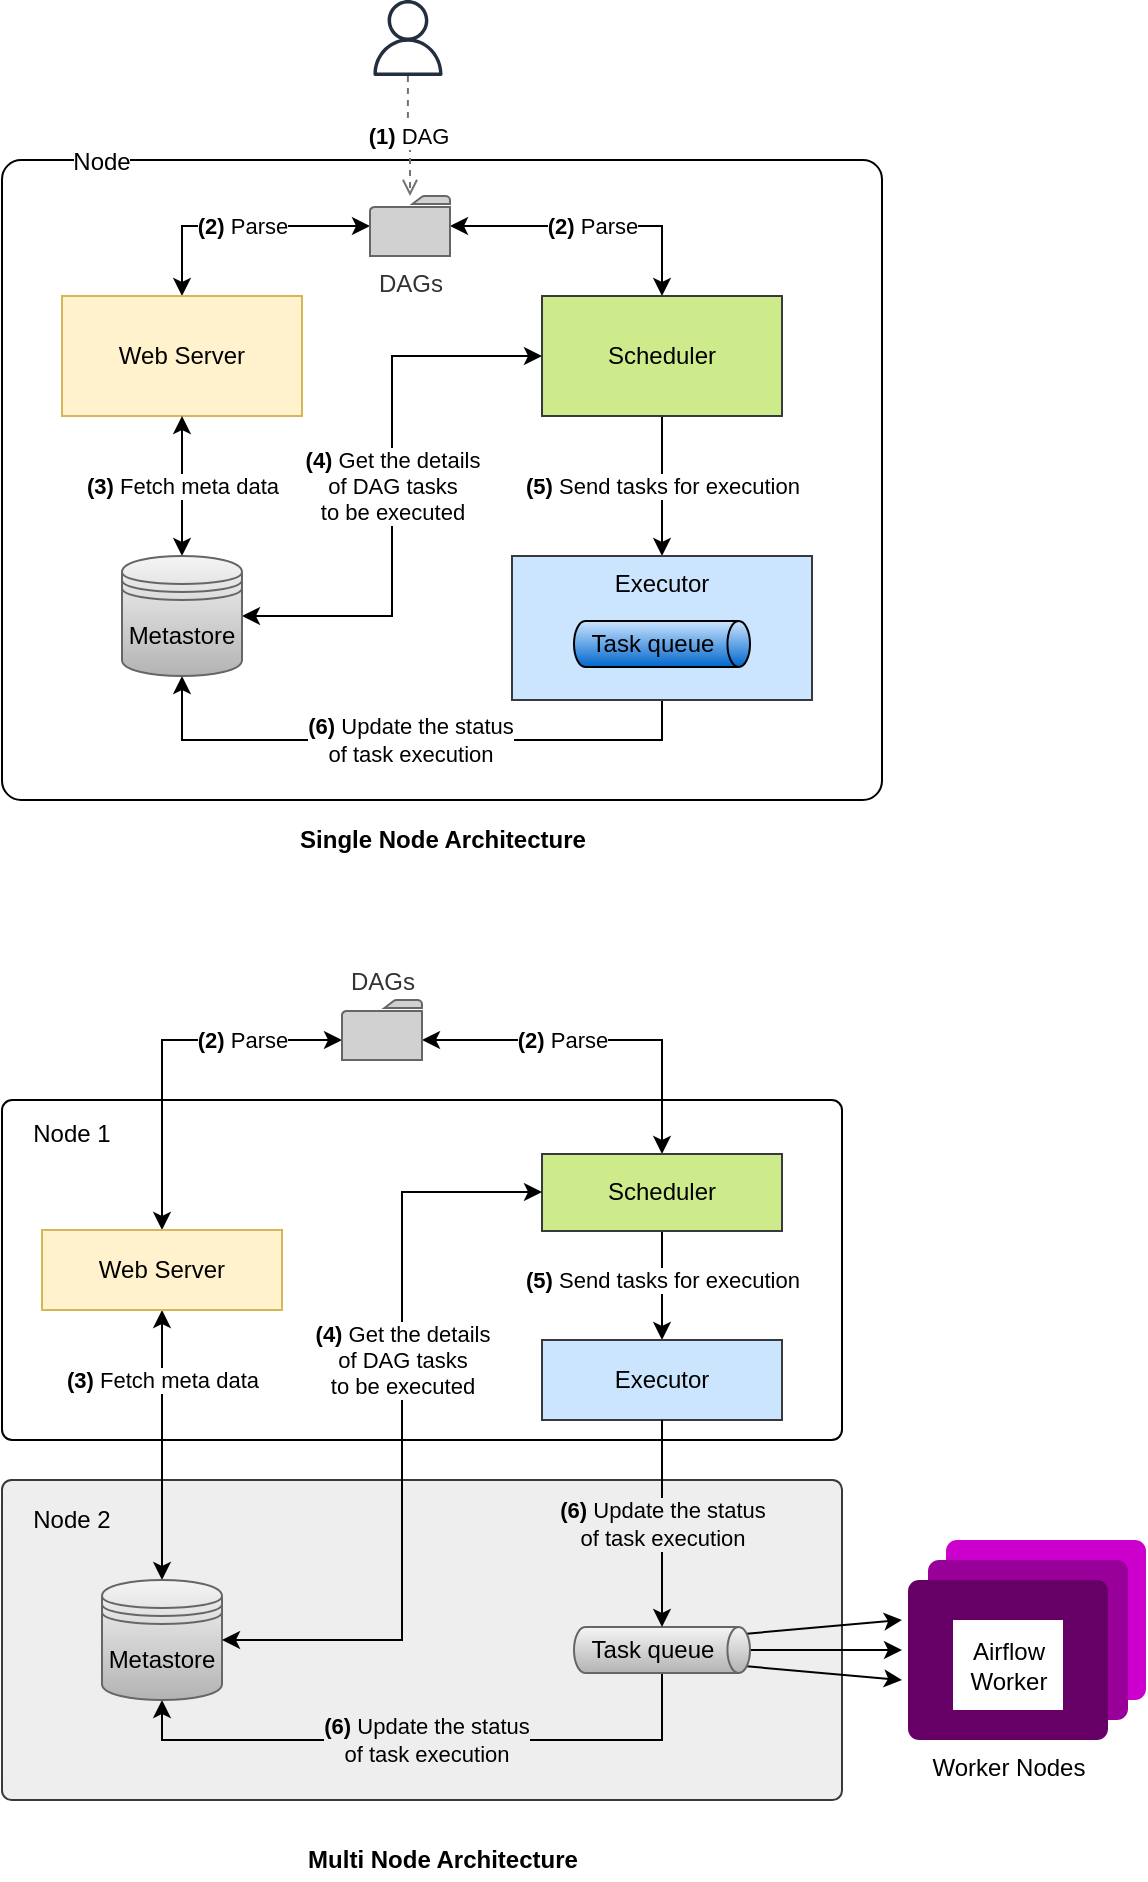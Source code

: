 <mxfile version="14.2.5" type="device"><diagram id="816Y7T-D4o6gzWijmHsZ" name="Page-1"><mxGraphModel dx="865" dy="457" grid="1" gridSize="10" guides="1" tooltips="1" connect="1" arrows="1" fold="1" page="1" pageScale="1" pageWidth="850" pageHeight="1100" math="0" shadow="0"><root><mxCell id="0"/><mxCell id="1" parent="0"/><mxCell id="mCylojdN1JHvEo7MRzOO-47" value="" style="rounded=1;whiteSpace=wrap;html=1;labelBackgroundColor=none;strokeWidth=1;arcSize=3;shadow=0;fillColor=#eeeeee;strokeColor=#36393d;" vertex="1" parent="1"><mxGeometry x="80" y="750" width="420" height="160" as="geometry"/></mxCell><mxCell id="mCylojdN1JHvEo7MRzOO-59" style="edgeStyle=none;rounded=0;orthogonalLoop=1;jettySize=auto;html=1;exitX=0.145;exitY=0;exitDx=0;exitDy=1.636;exitPerimeter=0;labelBackgroundColor=#EEEEEE;startArrow=none;startFill=0;endArrow=classic;endFill=1;strokeColor=#000000;strokeWidth=1;fontColor=#FFFFFF;" edge="1" parent="1" source="mCylojdN1JHvEo7MRzOO-40"><mxGeometry relative="1" as="geometry"><mxPoint x="530" y="820" as="targetPoint"/></mxGeometry></mxCell><mxCell id="mCylojdN1JHvEo7MRzOO-52" value="" style="rounded=1;whiteSpace=wrap;html=1;labelBackgroundColor=none;strokeWidth=1;arcSize=7;shadow=0;fontColor=#ffffff;strokeColor=none;fillColor=#CC00CC;" vertex="1" parent="1"><mxGeometry x="552" y="780" width="100" height="80" as="geometry"/></mxCell><mxCell id="mCylojdN1JHvEo7MRzOO-53" value="" style="rounded=1;whiteSpace=wrap;html=1;labelBackgroundColor=none;strokeWidth=1;arcSize=7;shadow=0;fontColor=#ffffff;strokeColor=none;fillColor=#990099;" vertex="1" parent="1"><mxGeometry x="543" y="790" width="100" height="80" as="geometry"/></mxCell><mxCell id="mCylojdN1JHvEo7MRzOO-24" value="" style="rounded=1;whiteSpace=wrap;html=1;labelBackgroundColor=none;strokeWidth=1;arcSize=3;shadow=0;" vertex="1" parent="1"><mxGeometry x="80" y="90" width="440" height="320" as="geometry"/></mxCell><mxCell id="mCylojdN1JHvEo7MRzOO-2" value="Node" style="text;html=1;strokeColor=none;fillColor=none;align=center;verticalAlign=middle;whiteSpace=wrap;rounded=0;labelBackgroundColor=#ffffff;" vertex="1" parent="1"><mxGeometry x="110" y="81" width="40" height="20" as="geometry"/></mxCell><mxCell id="mCylojdN1JHvEo7MRzOO-21" value="&lt;b&gt;(2)&lt;/b&gt; Parse" style="edgeStyle=orthogonalEdgeStyle;rounded=0;orthogonalLoop=1;jettySize=auto;html=1;exitX=0.5;exitY=0;exitDx=0;exitDy=0;startArrow=classic;startFill=1;" edge="1" parent="1" source="mCylojdN1JHvEo7MRzOO-3" target="mCylojdN1JHvEo7MRzOO-13"><mxGeometry relative="1" as="geometry"><Array as="points"><mxPoint x="170" y="123"/></Array></mxGeometry></mxCell><mxCell id="mCylojdN1JHvEo7MRzOO-3" value="Web Server" style="rounded=0;whiteSpace=wrap;html=1;labelBackgroundColor=none;fillColor=#fff2cc;strokeColor=#d6b656;" vertex="1" parent="1"><mxGeometry x="110" y="158" width="120" height="60" as="geometry"/></mxCell><mxCell id="mCylojdN1JHvEo7MRzOO-11" value="(5)&lt;span style=&quot;font-weight: normal&quot;&gt;&amp;nbsp;Send tasks for execution&lt;/span&gt;" style="edgeStyle=orthogonalEdgeStyle;rounded=0;orthogonalLoop=1;jettySize=auto;html=1;exitX=0.5;exitY=1;exitDx=0;exitDy=0;entryX=0.5;entryY=0;entryDx=0;entryDy=0;fontStyle=1" edge="1" parent="1" source="mCylojdN1JHvEo7MRzOO-4" target="mCylojdN1JHvEo7MRzOO-6"><mxGeometry relative="1" as="geometry"/></mxCell><mxCell id="mCylojdN1JHvEo7MRzOO-22" value="&lt;b&gt;(2)&lt;/b&gt; Parse" style="edgeStyle=orthogonalEdgeStyle;rounded=0;orthogonalLoop=1;jettySize=auto;html=1;exitX=0.5;exitY=0;exitDx=0;exitDy=0;startArrow=classic;startFill=1;" edge="1" parent="1" source="mCylojdN1JHvEo7MRzOO-4" target="mCylojdN1JHvEo7MRzOO-13"><mxGeometry relative="1" as="geometry"><Array as="points"><mxPoint x="410" y="123"/></Array></mxGeometry></mxCell><mxCell id="mCylojdN1JHvEo7MRzOO-4" value="Scheduler" style="rounded=0;whiteSpace=wrap;html=1;labelBackgroundColor=none;fillColor=#cdeb8b;strokeColor=#36393d;" vertex="1" parent="1"><mxGeometry x="350" y="158" width="120" height="60" as="geometry"/></mxCell><mxCell id="mCylojdN1JHvEo7MRzOO-9" value="&lt;b&gt;(3)&lt;/b&gt; Fetch meta data" style="edgeStyle=orthogonalEdgeStyle;rounded=0;orthogonalLoop=1;jettySize=auto;html=1;startArrow=classic;startFill=1;exitX=0.5;exitY=0;exitDx=0;exitDy=0;" edge="1" parent="1" source="mCylojdN1JHvEo7MRzOO-25" target="mCylojdN1JHvEo7MRzOO-3"><mxGeometry relative="1" as="geometry"><mxPoint x="170" y="288" as="sourcePoint"/></mxGeometry></mxCell><mxCell id="mCylojdN1JHvEo7MRzOO-10" value="(4)&lt;span style=&quot;font-weight: normal&quot;&gt;&amp;nbsp;Get the details &lt;br&gt;of&amp;nbsp;DAG tasks &lt;br&gt;to be executed&lt;/span&gt;" style="edgeStyle=orthogonalEdgeStyle;rounded=0;orthogonalLoop=1;jettySize=auto;html=1;exitX=1;exitY=0.5;exitDx=0;exitDy=0;entryX=0;entryY=0.5;entryDx=0;entryDy=0;fontStyle=1;startArrow=classic;startFill=1;" edge="1" parent="1" source="mCylojdN1JHvEo7MRzOO-25" target="mCylojdN1JHvEo7MRzOO-4"><mxGeometry relative="1" as="geometry"><mxPoint x="200" y="318" as="sourcePoint"/></mxGeometry></mxCell><mxCell id="mCylojdN1JHvEo7MRzOO-12" value="(6)&lt;span style=&quot;font-weight: normal&quot;&gt;&amp;nbsp;Update the status &lt;br&gt;of task execution&lt;/span&gt;" style="edgeStyle=orthogonalEdgeStyle;rounded=0;orthogonalLoop=1;jettySize=auto;html=1;exitX=0.5;exitY=1;exitDx=0;exitDy=0;entryX=0.5;entryY=1;entryDx=0;entryDy=0;fontStyle=1;" edge="1" parent="1" source="mCylojdN1JHvEo7MRzOO-6" target="mCylojdN1JHvEo7MRzOO-25"><mxGeometry relative="1" as="geometry"><mxPoint x="170" y="348" as="targetPoint"/></mxGeometry></mxCell><mxCell id="mCylojdN1JHvEo7MRzOO-6" value="Executor" style="rounded=0;whiteSpace=wrap;html=1;labelBackgroundColor=none;strokeColor=#36393d;verticalAlign=top;fillColor=#cce5ff;" vertex="1" parent="1"><mxGeometry x="335" y="288" width="150" height="72" as="geometry"/></mxCell><mxCell id="mCylojdN1JHvEo7MRzOO-8" value="Task queue" style="shape=cylinder3;whiteSpace=wrap;html=1;boundedLbl=1;backgroundOutline=1;size=5.643;labelBackgroundColor=none;strokeWidth=1;rotation=90;gradientDirection=east;horizontal=0;fillColor=#CCE5FF;gradientColor=#0066CC;" vertex="1" parent="1"><mxGeometry x="398.5" y="288" width="23" height="88" as="geometry"/></mxCell><mxCell id="mCylojdN1JHvEo7MRzOO-13" value="DAGs" style="pointerEvents=1;shadow=0;dashed=0;html=1;labelPosition=center;verticalLabelPosition=bottom;verticalAlign=top;outlineConnect=0;align=center;shape=mxgraph.office.concepts.folder;labelBackgroundColor=none;strokeColor=#666666;fontColor=#333333;fillColor=#D1D1D1;" vertex="1" parent="1"><mxGeometry x="264" y="108" width="40" height="30" as="geometry"/></mxCell><mxCell id="mCylojdN1JHvEo7MRzOO-20" value="&lt;b&gt;(1)&amp;nbsp;&lt;/b&gt;DAG" style="edgeStyle=orthogonalEdgeStyle;rounded=0;orthogonalLoop=1;jettySize=auto;html=1;startArrow=none;startFill=0;endArrow=open;endFill=0;dashed=1;strokeColor=#737373;" edge="1" parent="1" source="mCylojdN1JHvEo7MRzOO-17" target="mCylojdN1JHvEo7MRzOO-13"><mxGeometry relative="1" as="geometry"/></mxCell><mxCell id="mCylojdN1JHvEo7MRzOO-17" value="" style="outlineConnect=0;fontColor=#232F3E;gradientColor=none;fillColor=#232F3E;dashed=0;verticalLabelPosition=bottom;verticalAlign=top;align=center;html=1;fontSize=12;fontStyle=0;aspect=fixed;pointerEvents=1;shape=mxgraph.aws4.user;labelBackgroundColor=none;strokeColor=none;" vertex="1" parent="1"><mxGeometry x="264" y="10" width="38" height="38" as="geometry"/></mxCell><mxCell id="mCylojdN1JHvEo7MRzOO-23" value="Single Node Architecture" style="text;html=1;strokeColor=none;fillColor=none;align=center;verticalAlign=middle;whiteSpace=wrap;rounded=0;labelBackgroundColor=none;fontStyle=1" vertex="1" parent="1"><mxGeometry x="216.5" y="420" width="167" height="20" as="geometry"/></mxCell><mxCell id="mCylojdN1JHvEo7MRzOO-25" value="Metastore" style="shape=datastore;whiteSpace=wrap;html=1;labelBackgroundColor=none;strokeWidth=1;fillColor=#f5f5f5;gradientColor=#b3b3b3;strokeColor=#666666;" vertex="1" parent="1"><mxGeometry x="140" y="288" width="60" height="60" as="geometry"/></mxCell><mxCell id="mCylojdN1JHvEo7MRzOO-29" value="" style="rounded=1;whiteSpace=wrap;html=1;labelBackgroundColor=none;strokeWidth=1;arcSize=3;shadow=0;" vertex="1" parent="1"><mxGeometry x="80" y="560" width="420" height="170" as="geometry"/></mxCell><mxCell id="mCylojdN1JHvEo7MRzOO-30" value="Node 1" style="text;html=1;strokeColor=none;fillColor=none;align=center;verticalAlign=middle;whiteSpace=wrap;rounded=0;labelBackgroundColor=none;" vertex="1" parent="1"><mxGeometry x="90" y="567" width="50" height="20" as="geometry"/></mxCell><mxCell id="mCylojdN1JHvEo7MRzOO-31" value="&lt;b&gt;(2)&lt;/b&gt; Parse" style="rounded=0;orthogonalLoop=1;jettySize=auto;html=1;exitX=0.5;exitY=0;exitDx=0;exitDy=0;startArrow=classic;startFill=1;edgeStyle=orthogonalEdgeStyle;" edge="1" source="mCylojdN1JHvEo7MRzOO-32" target="mCylojdN1JHvEo7MRzOO-41" parent="1"><mxGeometry x="0.46" relative="1" as="geometry"><Array as="points"><mxPoint x="160" y="530"/></Array><mxPoint as="offset"/></mxGeometry></mxCell><mxCell id="mCylojdN1JHvEo7MRzOO-33" value="(5)&lt;span style=&quot;font-weight: normal&quot;&gt;&amp;nbsp;Send tasks for execution&lt;/span&gt;" style="edgeStyle=orthogonalEdgeStyle;rounded=0;orthogonalLoop=1;jettySize=auto;html=1;exitX=0.5;exitY=1;exitDx=0;exitDy=0;entryX=0.5;entryY=0;entryDx=0;entryDy=0;fontStyle=1;curved=1;" edge="1" source="mCylojdN1JHvEo7MRzOO-35" target="mCylojdN1JHvEo7MRzOO-39" parent="1"><mxGeometry x="-0.101" relative="1" as="geometry"><mxPoint as="offset"/></mxGeometry></mxCell><mxCell id="mCylojdN1JHvEo7MRzOO-34" value="&lt;b&gt;(2)&lt;/b&gt; Parse" style="edgeStyle=orthogonalEdgeStyle;rounded=0;orthogonalLoop=1;jettySize=auto;html=1;exitX=0.5;exitY=0;exitDx=0;exitDy=0;startArrow=classic;startFill=1;" edge="1" source="mCylojdN1JHvEo7MRzOO-35" target="mCylojdN1JHvEo7MRzOO-41" parent="1"><mxGeometry x="0.209" relative="1" as="geometry"><Array as="points"><mxPoint x="410" y="530"/></Array><mxPoint as="offset"/></mxGeometry></mxCell><mxCell id="mCylojdN1JHvEo7MRzOO-35" value="Scheduler" style="rounded=0;whiteSpace=wrap;html=1;labelBackgroundColor=none;fillColor=#cdeb8b;strokeColor=#36393d;" vertex="1" parent="1"><mxGeometry x="350" y="587" width="120" height="38.5" as="geometry"/></mxCell><mxCell id="mCylojdN1JHvEo7MRzOO-36" value="&lt;b&gt;(3)&lt;/b&gt; Fetch meta data" style="edgeStyle=orthogonalEdgeStyle;rounded=0;orthogonalLoop=1;jettySize=auto;html=1;startArrow=classic;startFill=1;exitX=0.5;exitY=0;exitDx=0;exitDy=0;curved=1;" edge="1" source="mCylojdN1JHvEo7MRzOO-43" target="mCylojdN1JHvEo7MRzOO-32" parent="1"><mxGeometry x="0.481" relative="1" as="geometry"><mxPoint x="170" y="717" as="sourcePoint"/><mxPoint as="offset"/></mxGeometry></mxCell><mxCell id="mCylojdN1JHvEo7MRzOO-38" value="(6)&lt;span style=&quot;font-weight: normal&quot;&gt;&amp;nbsp;Update the status &lt;br&gt;of task execution&lt;/span&gt;" style="edgeStyle=orthogonalEdgeStyle;rounded=0;orthogonalLoop=1;jettySize=auto;html=1;entryX=0.5;entryY=1;entryDx=0;entryDy=0;fontStyle=1;labelBackgroundColor=#EEEEEE;" edge="1" source="mCylojdN1JHvEo7MRzOO-40" target="mCylojdN1JHvEo7MRzOO-43" parent="1"><mxGeometry relative="1" as="geometry"><mxPoint x="170" y="920" as="targetPoint"/><Array as="points"><mxPoint x="410" y="880"/><mxPoint x="160" y="880"/></Array></mxGeometry></mxCell><mxCell id="mCylojdN1JHvEo7MRzOO-39" value="Executor" style="rounded=0;whiteSpace=wrap;html=1;labelBackgroundColor=none;strokeColor=#36393d;verticalAlign=middle;fillColor=#cce5ff;" vertex="1" parent="1"><mxGeometry x="350" y="680" width="120" height="40" as="geometry"/></mxCell><mxCell id="mCylojdN1JHvEo7MRzOO-41" value="DAGs" style="pointerEvents=1;shadow=0;dashed=0;html=1;labelPosition=center;verticalLabelPosition=top;verticalAlign=bottom;outlineConnect=0;align=center;shape=mxgraph.office.concepts.folder;labelBackgroundColor=none;strokeColor=#666666;fontColor=#333333;fillColor=#D1D1D1;" vertex="1" parent="1"><mxGeometry x="250" y="510" width="40" height="30" as="geometry"/></mxCell><mxCell id="mCylojdN1JHvEo7MRzOO-42" value="Multi Node Architecture" style="text;html=1;strokeColor=none;fillColor=none;align=center;verticalAlign=middle;whiteSpace=wrap;rounded=0;labelBackgroundColor=none;fontStyle=1" vertex="1" parent="1"><mxGeometry x="216.5" y="930" width="167" height="20" as="geometry"/></mxCell><mxCell id="mCylojdN1JHvEo7MRzOO-43" value="Metastore" style="shape=datastore;whiteSpace=wrap;html=1;labelBackgroundColor=none;strokeWidth=1;fillColor=#f5f5f5;gradientColor=#b3b3b3;strokeColor=#666666;" vertex="1" parent="1"><mxGeometry x="130" y="800" width="60" height="60" as="geometry"/></mxCell><mxCell id="mCylojdN1JHvEo7MRzOO-32" value="Web Server" style="rounded=0;whiteSpace=wrap;html=1;labelBackgroundColor=none;fillColor=#fff2cc;strokeColor=#d6b656;" vertex="1" parent="1"><mxGeometry x="100" y="625" width="120" height="40" as="geometry"/></mxCell><mxCell id="mCylojdN1JHvEo7MRzOO-46" value="(4)&lt;span style=&quot;font-weight: normal&quot;&gt;&amp;nbsp;Get the details &lt;br&gt;of&amp;nbsp;DAG tasks &lt;br&gt;to be executed&lt;/span&gt;" style="edgeStyle=orthogonalEdgeStyle;rounded=0;orthogonalLoop=1;jettySize=auto;html=1;exitX=1;exitY=0.5;exitDx=0;exitDy=0;fontStyle=1;startArrow=classic;startFill=1;" edge="1" parent="1" source="mCylojdN1JHvEo7MRzOO-43" target="mCylojdN1JHvEo7MRzOO-35"><mxGeometry x="0.198" relative="1" as="geometry"><mxPoint x="200" y="890" as="sourcePoint"/><mxPoint x="350" y="606.25" as="targetPoint"/><Array as="points"><mxPoint x="280" y="830"/><mxPoint x="280" y="606"/></Array><mxPoint as="offset"/></mxGeometry></mxCell><mxCell id="mCylojdN1JHvEo7MRzOO-57" style="rounded=0;orthogonalLoop=1;jettySize=auto;html=1;exitX=0.855;exitY=0;exitDx=0;exitDy=1.636;exitPerimeter=0;labelBackgroundColor=#EEEEEE;startArrow=none;startFill=0;endArrow=classic;endFill=1;strokeWidth=1;fontColor=#FFFFFF;" edge="1" parent="1" source="mCylojdN1JHvEo7MRzOO-40"><mxGeometry relative="1" as="geometry"><mxPoint x="530" y="850" as="targetPoint"/></mxGeometry></mxCell><mxCell id="mCylojdN1JHvEo7MRzOO-58" style="edgeStyle=none;rounded=0;orthogonalLoop=1;jettySize=auto;html=1;exitX=0.5;exitY=0;exitDx=0;exitDy=0;exitPerimeter=0;labelBackgroundColor=#EEEEEE;startArrow=none;startFill=0;endArrow=classic;endFill=1;strokeColor=#000000;strokeWidth=1;fontColor=#FFFFFF;" edge="1" parent="1" source="mCylojdN1JHvEo7MRzOO-40"><mxGeometry relative="1" as="geometry"><mxPoint x="530" y="835" as="targetPoint"/></mxGeometry></mxCell><mxCell id="mCylojdN1JHvEo7MRzOO-40" value="Task queue" style="shape=cylinder3;whiteSpace=wrap;html=1;boundedLbl=1;backgroundOutline=1;size=5.643;labelBackgroundColor=none;strokeWidth=1;rotation=90;gradientDirection=east;horizontal=0;fillColor=#f5f5f5;gradientColor=#b3b3b3;strokeColor=#666666;" vertex="1" parent="1"><mxGeometry x="398.5" y="791" width="23" height="88" as="geometry"/></mxCell><mxCell id="mCylojdN1JHvEo7MRzOO-48" value="(6)&lt;span style=&quot;font-weight: normal&quot;&gt;&amp;nbsp;Update the status &lt;br&gt;of task execution&lt;/span&gt;" style="edgeStyle=orthogonalEdgeStyle;rounded=0;orthogonalLoop=1;jettySize=auto;html=1;exitX=0.5;exitY=1;exitDx=0;exitDy=0;fontStyle=1;curved=1;entryX=0;entryY=0.5;entryDx=0;entryDy=0;entryPerimeter=0;labelBackgroundColor=#EEEEEE;" edge="1" parent="1" source="mCylojdN1JHvEo7MRzOO-39" target="mCylojdN1JHvEo7MRzOO-40"><mxGeometry relative="1" as="geometry"><mxPoint x="284" y="710" as="sourcePoint"/><mxPoint x="409" y="820" as="targetPoint"/><Array as="points"/></mxGeometry></mxCell><mxCell id="mCylojdN1JHvEo7MRzOO-51" value="Node 2" style="text;html=1;strokeColor=none;fillColor=none;align=center;verticalAlign=middle;whiteSpace=wrap;rounded=0;labelBackgroundColor=none;" vertex="1" parent="1"><mxGeometry x="90" y="760" width="50" height="20" as="geometry"/></mxCell><mxCell id="mCylojdN1JHvEo7MRzOO-54" value="" style="rounded=1;whiteSpace=wrap;html=1;labelBackgroundColor=none;strokeWidth=1;arcSize=7;shadow=0;fontColor=#ffffff;strokeColor=none;fillColor=#660066;" vertex="1" parent="1"><mxGeometry x="533" y="800" width="100" height="80" as="geometry"/></mxCell><mxCell id="mCylojdN1JHvEo7MRzOO-55" value="Airflow Worker" style="rounded=0;whiteSpace=wrap;html=1;shadow=0;labelBackgroundColor=none;strokeWidth=1;strokeColor=none;" vertex="1" parent="1"><mxGeometry x="555.5" y="820" width="55" height="45" as="geometry"/></mxCell><mxCell id="mCylojdN1JHvEo7MRzOO-56" value="Worker Nodes" style="text;html=1;strokeColor=none;fillColor=none;align=center;verticalAlign=middle;whiteSpace=wrap;rounded=0;labelBackgroundColor=none;fontStyle=0" vertex="1" parent="1"><mxGeometry x="538.75" y="884" width="88.5" height="20" as="geometry"/></mxCell></root></mxGraphModel></diagram></mxfile>